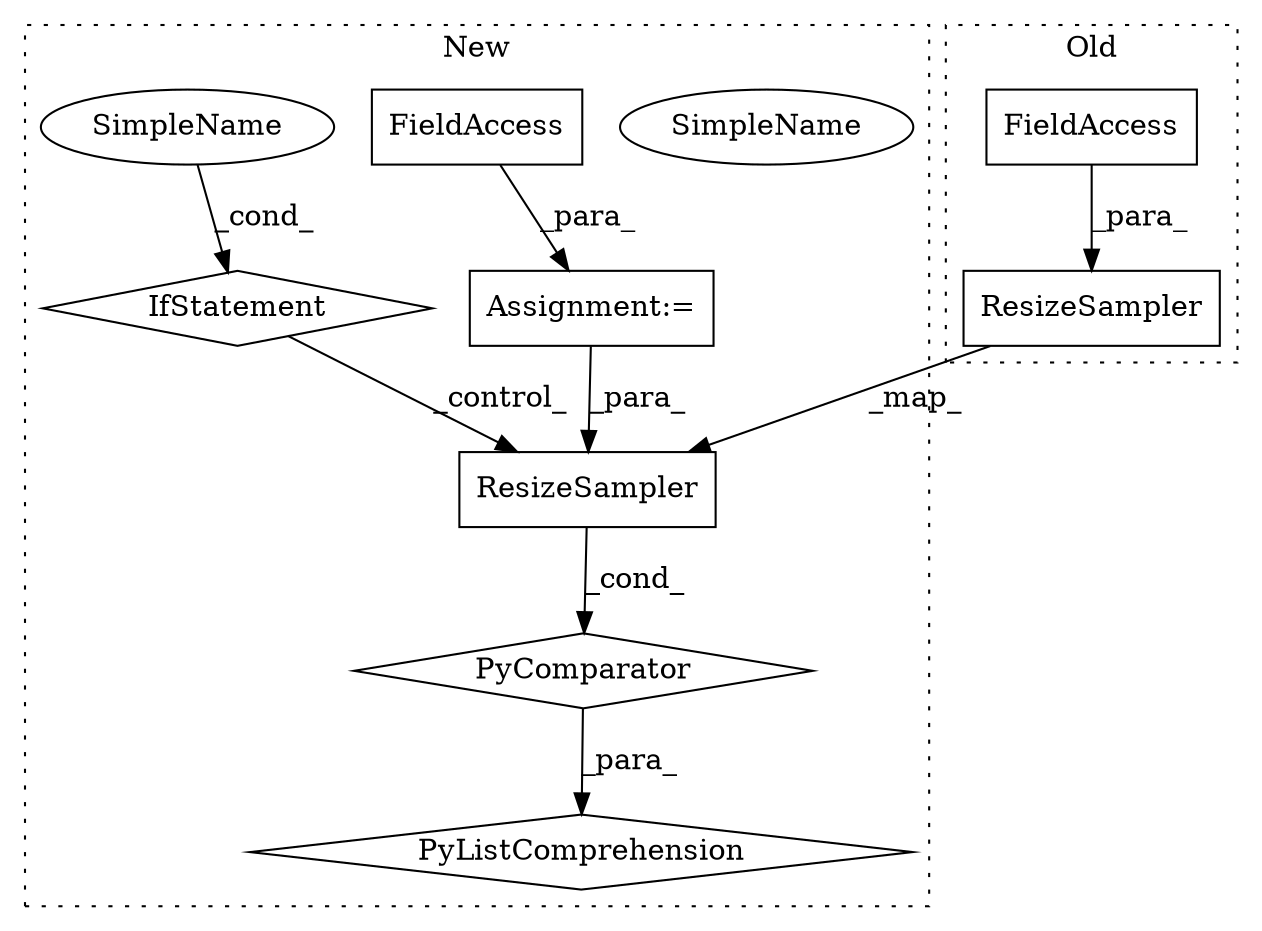 digraph G {
subgraph cluster0 {
1 [label="ResizeSampler" a="32" s="7250,7362" l="14,1" shape="box"];
4 [label="FieldAccess" a="22" s="7264" l="11" shape="box"];
label = "Old";
style="dotted";
}
subgraph cluster1 {
2 [label="ResizeSampler" a="32" s="7915,8022" l="14,1" shape="box"];
3 [label="PyComparator" a="113" s="8114" l="33" shape="diamond"];
5 [label="IfStatement" a="25" s="8114" l="33" shape="diamond"];
6 [label="SimpleName" a="42" s="8142" l="5" shape="ellipse"];
7 [label="Assignment:=" a="7" s="8114" l="33" shape="box"];
8 [label="FieldAccess" a="22" s="8126" l="12" shape="box"];
9 [label="PyListComprehension" a="109" s="7915" l="240" shape="diamond"];
10 [label="SimpleName" a="42" s="8142" l="5" shape="ellipse"];
label = "New";
style="dotted";
}
1 -> 2 [label="_map_"];
2 -> 3 [label="_cond_"];
3 -> 9 [label="_para_"];
4 -> 1 [label="_para_"];
5 -> 2 [label="_control_"];
7 -> 2 [label="_para_"];
8 -> 7 [label="_para_"];
10 -> 5 [label="_cond_"];
}
